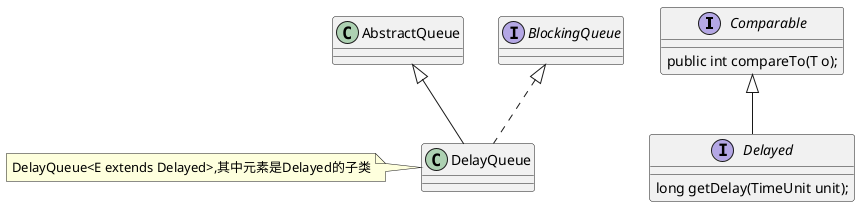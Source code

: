 @startuml
interface Comparable {
    public int compareTo(T o);
}
interface Delayed extends Comparable {

    long getDelay(TimeUnit unit);
}

class DelayQueue extends AbstractQueue implements BlockingQueue {
}
note left of DelayQueue:DelayQueue<E extends Delayed>,其中元素是Delayed的子类
@enduml